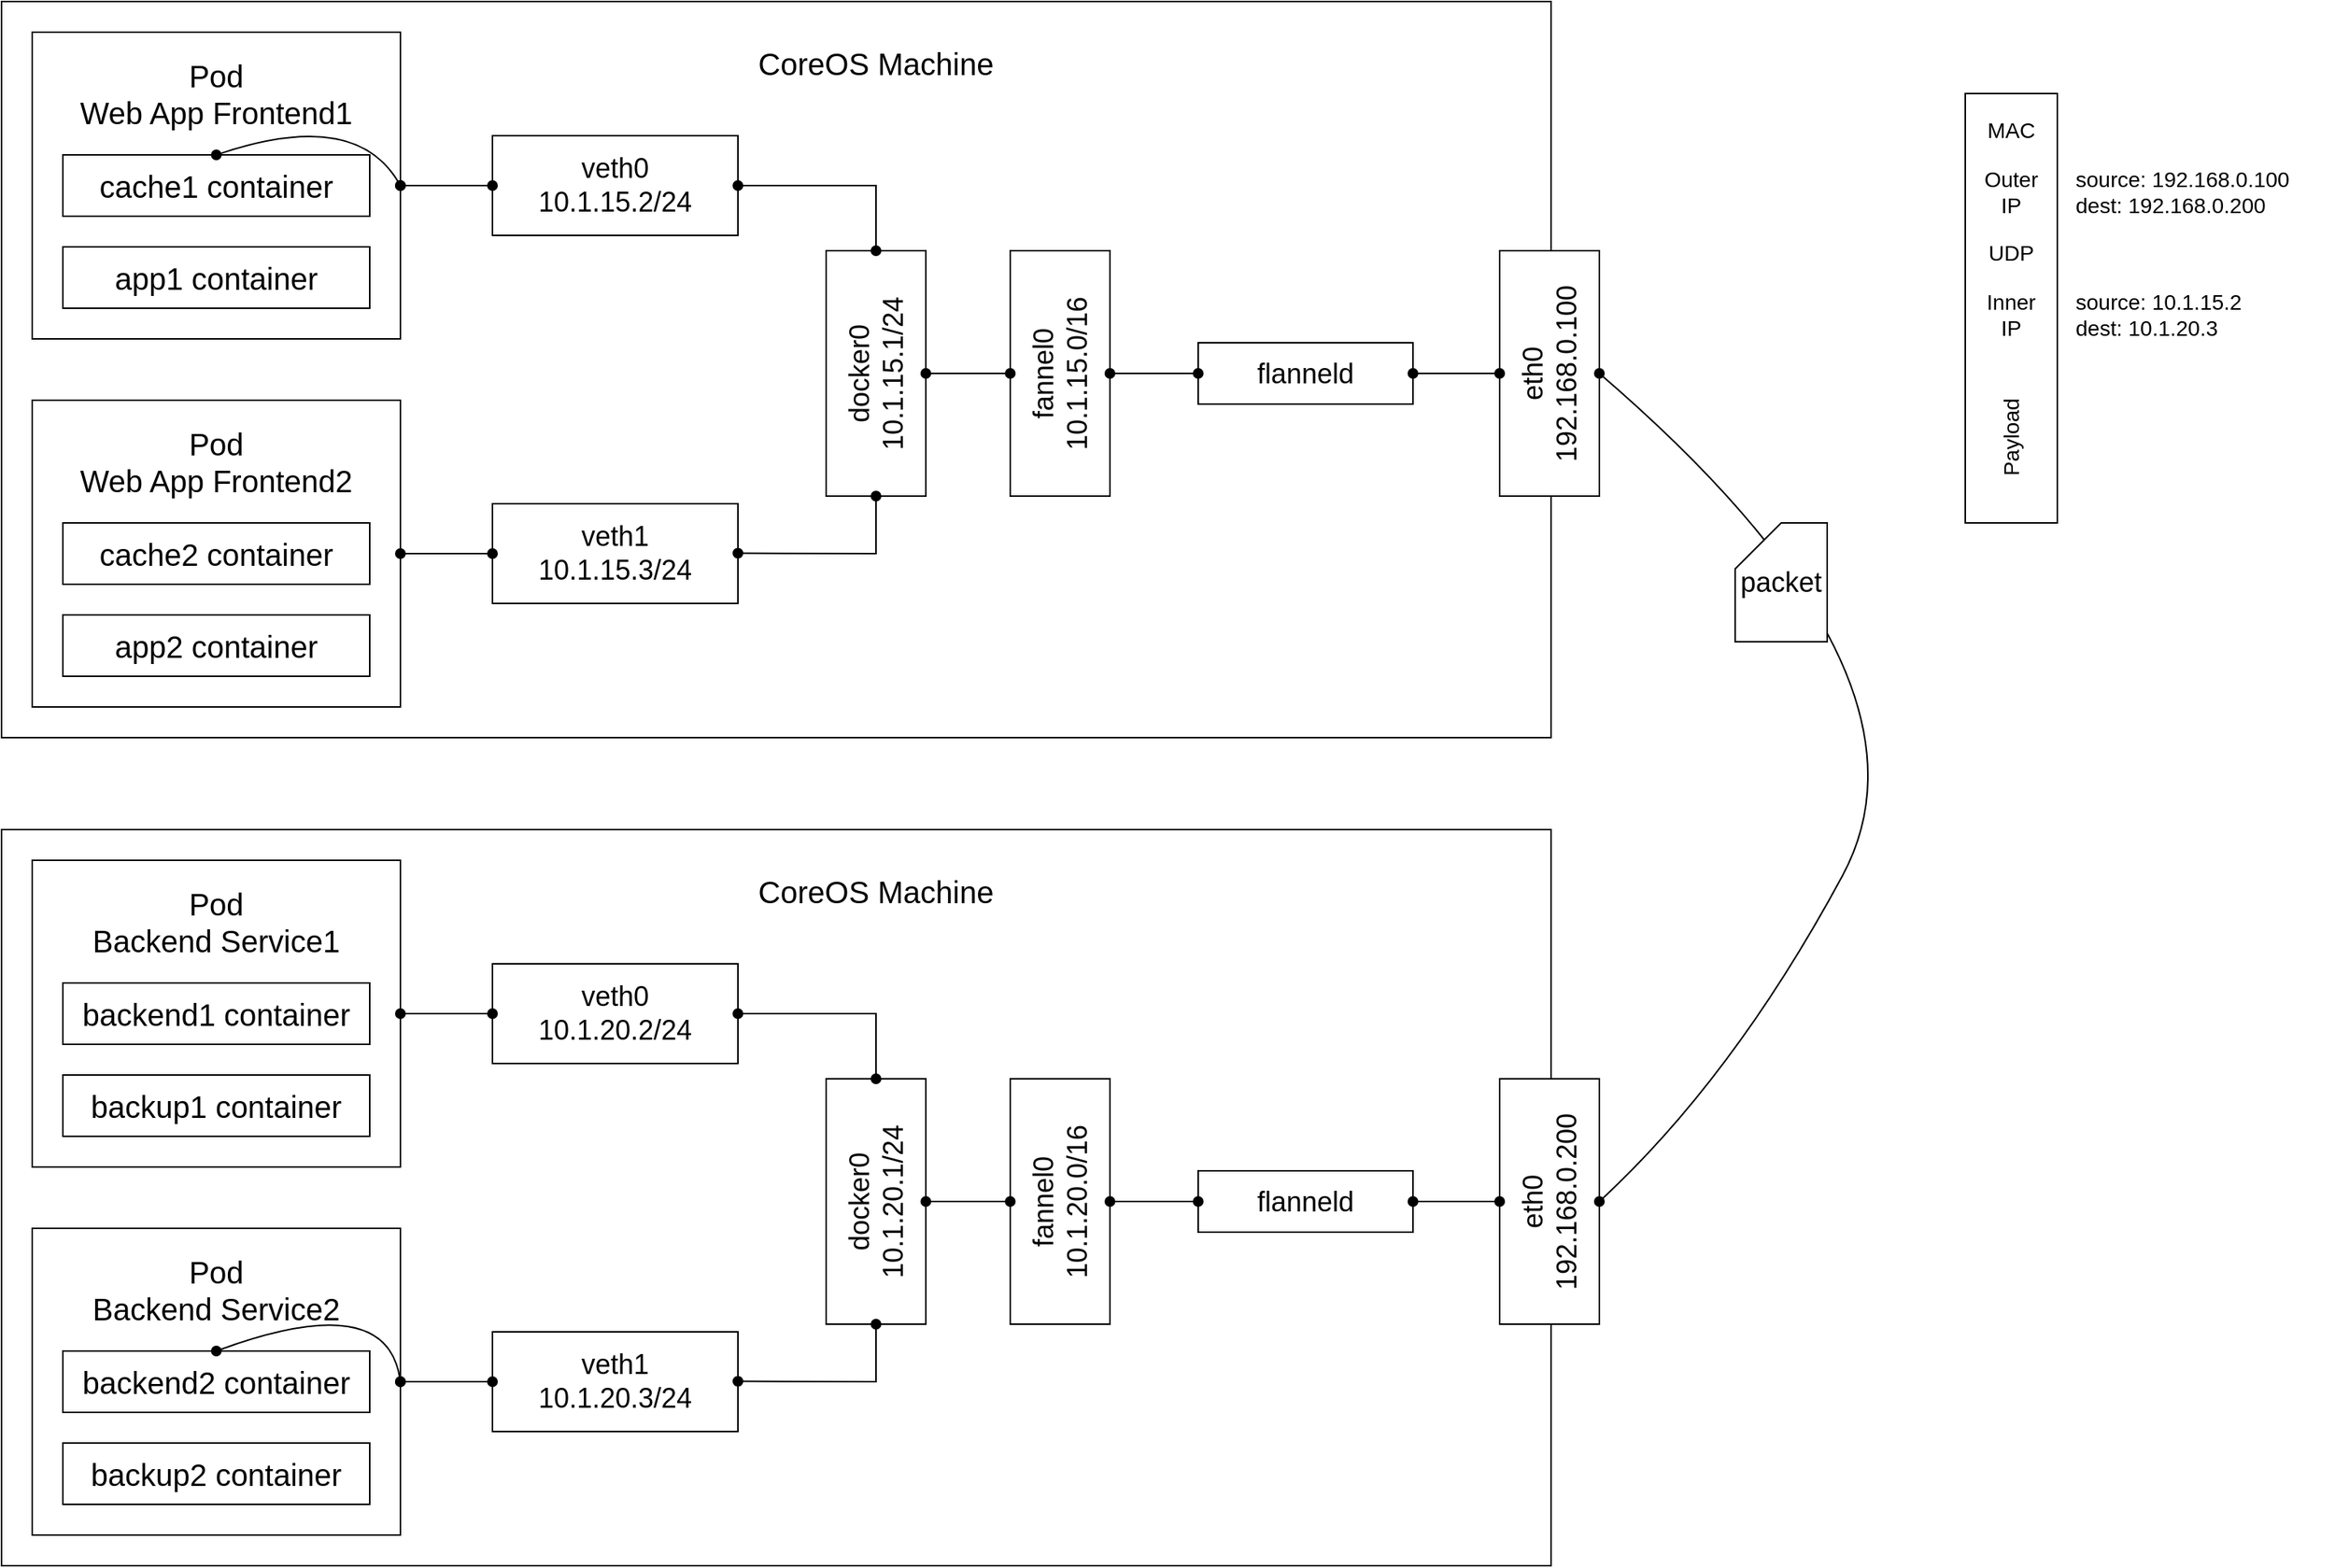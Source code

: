 <mxfile version="21.6.1" type="device">
  <diagram name="第 1 页" id="8rWLiKi3GTYmUooyF1L4">
    <mxGraphModel dx="2049" dy="1194" grid="1" gridSize="10" guides="1" tooltips="1" connect="1" arrows="1" fold="1" page="1" pageScale="1" pageWidth="1169" pageHeight="827" math="0" shadow="0">
      <root>
        <mxCell id="0" />
        <mxCell id="1" parent="0" />
        <mxCell id="M2ZTFIODy3Hsc-THNwCB-76" value="" style="group" vertex="1" connectable="0" parent="1">
          <mxGeometry x="80" y="100" width="1520" height="1020" as="geometry" />
        </mxCell>
        <mxCell id="M2ZTFIODy3Hsc-THNwCB-68" value="" style="rounded=0;whiteSpace=wrap;html=1;rotation=90;fillColor=none;fontSize=14;" vertex="1" parent="M2ZTFIODy3Hsc-THNwCB-76">
          <mxGeometry x="1170" y="170" width="280" height="60" as="geometry" />
        </mxCell>
        <mxCell id="M2ZTFIODy3Hsc-THNwCB-67" value="" style="group" vertex="1" connectable="0" parent="M2ZTFIODy3Hsc-THNwCB-76">
          <mxGeometry width="1270" height="1020" as="geometry" />
        </mxCell>
        <mxCell id="M2ZTFIODy3Hsc-THNwCB-36" value="" style="group" vertex="1" connectable="0" parent="M2ZTFIODy3Hsc-THNwCB-67">
          <mxGeometry width="1041.5" height="480" as="geometry" />
        </mxCell>
        <mxCell id="M2ZTFIODy3Hsc-THNwCB-23" value="" style="rounded=0;whiteSpace=wrap;html=1;fillColor=none;" vertex="1" parent="M2ZTFIODy3Hsc-THNwCB-36">
          <mxGeometry width="1010" height="480" as="geometry" />
        </mxCell>
        <mxCell id="M2ZTFIODy3Hsc-THNwCB-12" value="veth0&lt;br style=&quot;font-size: 18px;&quot;&gt;10.1.15.2/24" style="rounded=0;whiteSpace=wrap;html=1;fontSize=18;" vertex="1" parent="M2ZTFIODy3Hsc-THNwCB-36">
          <mxGeometry x="320" y="87.5" width="160" height="65" as="geometry" />
        </mxCell>
        <mxCell id="M2ZTFIODy3Hsc-THNwCB-13" value="veth1&lt;br style=&quot;font-size: 18px;&quot;&gt;10.1.15.3/24" style="rounded=0;whiteSpace=wrap;html=1;fontSize=18;" vertex="1" parent="M2ZTFIODy3Hsc-THNwCB-36">
          <mxGeometry x="320" y="327.5" width="160" height="65" as="geometry" />
        </mxCell>
        <mxCell id="M2ZTFIODy3Hsc-THNwCB-15" value="docker0&lt;br style=&quot;font-size: 18px;&quot;&gt;10.1.15.1/24" style="rounded=0;whiteSpace=wrap;html=1;fontSize=18;rotation=-90;" vertex="1" parent="M2ZTFIODy3Hsc-THNwCB-36">
          <mxGeometry x="490" y="210" width="160" height="65" as="geometry" />
        </mxCell>
        <mxCell id="M2ZTFIODy3Hsc-THNwCB-16" value="fannel0&lt;br style=&quot;font-size: 18px;&quot;&gt;10.1.15.0/16" style="rounded=0;whiteSpace=wrap;html=1;fontSize=18;rotation=-90;" vertex="1" parent="M2ZTFIODy3Hsc-THNwCB-36">
          <mxGeometry x="610" y="210" width="160" height="65" as="geometry" />
        </mxCell>
        <mxCell id="M2ZTFIODy3Hsc-THNwCB-17" value="" style="group" vertex="1" connectable="0" parent="M2ZTFIODy3Hsc-THNwCB-36">
          <mxGeometry x="20" y="20" width="240" height="200" as="geometry" />
        </mxCell>
        <mxCell id="M2ZTFIODy3Hsc-THNwCB-4" value="" style="rounded=0;whiteSpace=wrap;html=1;fillColor=none;" vertex="1" parent="M2ZTFIODy3Hsc-THNwCB-17">
          <mxGeometry width="240" height="200" as="geometry" />
        </mxCell>
        <mxCell id="M2ZTFIODy3Hsc-THNwCB-1" value="cache1 container" style="rounded=0;whiteSpace=wrap;html=1;fontSize=20;" vertex="1" parent="M2ZTFIODy3Hsc-THNwCB-17">
          <mxGeometry x="20" y="80" width="200" height="40" as="geometry" />
        </mxCell>
        <mxCell id="M2ZTFIODy3Hsc-THNwCB-2" value="app1 container" style="rounded=0;whiteSpace=wrap;html=1;fontSize=20;" vertex="1" parent="M2ZTFIODy3Hsc-THNwCB-17">
          <mxGeometry x="20" y="140" width="200" height="40" as="geometry" />
        </mxCell>
        <mxCell id="M2ZTFIODy3Hsc-THNwCB-3" value="&lt;font style=&quot;font-size: 20px;&quot;&gt;Pod&lt;br style=&quot;font-size: 20px;&quot;&gt;Web App Frontend1&lt;/font&gt;" style="text;html=1;strokeColor=none;fillColor=none;align=center;verticalAlign=middle;whiteSpace=wrap;rounded=0;fontSize=20;" vertex="1" parent="M2ZTFIODy3Hsc-THNwCB-17">
          <mxGeometry x="20" y="10" width="200" height="60" as="geometry" />
        </mxCell>
        <mxCell id="M2ZTFIODy3Hsc-THNwCB-28" value="" style="curved=1;endArrow=oval;html=1;rounded=0;endFill=1;startArrow=oval;startFill=1;exitX=0.5;exitY=0;exitDx=0;exitDy=0;entryX=1;entryY=0.5;entryDx=0;entryDy=0;" edge="1" parent="M2ZTFIODy3Hsc-THNwCB-17" source="M2ZTFIODy3Hsc-THNwCB-1" target="M2ZTFIODy3Hsc-THNwCB-4">
          <mxGeometry width="50" height="50" relative="1" as="geometry">
            <mxPoint x="360" y="-40" as="sourcePoint" />
            <mxPoint x="440" y="-110" as="targetPoint" />
            <Array as="points">
              <mxPoint x="210" y="50" />
            </Array>
          </mxGeometry>
        </mxCell>
        <mxCell id="M2ZTFIODy3Hsc-THNwCB-18" value="" style="group" vertex="1" connectable="0" parent="M2ZTFIODy3Hsc-THNwCB-36">
          <mxGeometry x="20" y="260" width="240" height="200" as="geometry" />
        </mxCell>
        <mxCell id="M2ZTFIODy3Hsc-THNwCB-10" value="" style="rounded=0;whiteSpace=wrap;html=1;fillColor=none;" vertex="1" parent="M2ZTFIODy3Hsc-THNwCB-18">
          <mxGeometry width="240" height="200" as="geometry" />
        </mxCell>
        <mxCell id="M2ZTFIODy3Hsc-THNwCB-7" value="cache2 container" style="rounded=0;whiteSpace=wrap;html=1;fontSize=20;" vertex="1" parent="M2ZTFIODy3Hsc-THNwCB-18">
          <mxGeometry x="20" y="80" width="200" height="40" as="geometry" />
        </mxCell>
        <mxCell id="M2ZTFIODy3Hsc-THNwCB-8" value="app2 container" style="rounded=0;whiteSpace=wrap;html=1;fontSize=20;" vertex="1" parent="M2ZTFIODy3Hsc-THNwCB-18">
          <mxGeometry x="20" y="140" width="200" height="40" as="geometry" />
        </mxCell>
        <mxCell id="M2ZTFIODy3Hsc-THNwCB-9" value="&lt;font style=&quot;font-size: 20px;&quot;&gt;Pod&lt;br style=&quot;font-size: 20px;&quot;&gt;Web App Frontend2&lt;/font&gt;" style="text;html=1;strokeColor=none;fillColor=none;align=center;verticalAlign=middle;whiteSpace=wrap;rounded=0;fontSize=20;" vertex="1" parent="M2ZTFIODy3Hsc-THNwCB-18">
          <mxGeometry x="20" y="10" width="200" height="60" as="geometry" />
        </mxCell>
        <mxCell id="M2ZTFIODy3Hsc-THNwCB-19" value="flanneld" style="rounded=0;whiteSpace=wrap;html=1;fontSize=18;" vertex="1" parent="M2ZTFIODy3Hsc-THNwCB-36">
          <mxGeometry x="780" y="222.5" width="140" height="40" as="geometry" />
        </mxCell>
        <mxCell id="M2ZTFIODy3Hsc-THNwCB-22" value="CoreOS Machine" style="text;html=1;strokeColor=none;fillColor=none;align=center;verticalAlign=middle;whiteSpace=wrap;rounded=0;fontSize=20;" vertex="1" parent="M2ZTFIODy3Hsc-THNwCB-36">
          <mxGeometry x="460" y="20" width="220" height="40" as="geometry" />
        </mxCell>
        <mxCell id="M2ZTFIODy3Hsc-THNwCB-20" value="eth0&lt;br style=&quot;font-size: 18px;&quot;&gt;192.168.0.100" style="rounded=0;whiteSpace=wrap;html=1;fontSize=18;rotation=-90;" vertex="1" parent="M2ZTFIODy3Hsc-THNwCB-36">
          <mxGeometry x="929" y="210" width="160" height="65" as="geometry" />
        </mxCell>
        <mxCell id="M2ZTFIODy3Hsc-THNwCB-29" value="" style="endArrow=oval;html=1;rounded=0;exitX=1;exitY=0.5;exitDx=0;exitDy=0;entryX=0;entryY=0.5;entryDx=0;entryDy=0;startArrow=oval;startFill=1;endFill=1;" edge="1" parent="M2ZTFIODy3Hsc-THNwCB-36" source="M2ZTFIODy3Hsc-THNwCB-4" target="M2ZTFIODy3Hsc-THNwCB-12">
          <mxGeometry width="50" height="50" relative="1" as="geometry">
            <mxPoint x="270" y="160" as="sourcePoint" />
            <mxPoint x="320" y="110" as="targetPoint" />
          </mxGeometry>
        </mxCell>
        <mxCell id="M2ZTFIODy3Hsc-THNwCB-30" value="" style="endArrow=oval;html=1;rounded=0;entryX=1;entryY=0.5;entryDx=0;entryDy=0;startArrow=oval;startFill=1;endFill=1;" edge="1" parent="M2ZTFIODy3Hsc-THNwCB-36" source="M2ZTFIODy3Hsc-THNwCB-12" target="M2ZTFIODy3Hsc-THNwCB-15">
          <mxGeometry width="50" height="50" relative="1" as="geometry">
            <mxPoint x="505" y="119.76" as="sourcePoint" />
            <mxPoint x="565" y="119.76" as="targetPoint" />
            <Array as="points">
              <mxPoint x="570" y="120" />
            </Array>
          </mxGeometry>
        </mxCell>
        <mxCell id="M2ZTFIODy3Hsc-THNwCB-31" value="" style="endArrow=oval;html=1;rounded=0;exitX=1;exitY=0.5;exitDx=0;exitDy=0;entryX=0;entryY=0.5;entryDx=0;entryDy=0;startArrow=oval;startFill=1;endFill=1;" edge="1" parent="M2ZTFIODy3Hsc-THNwCB-36" target="M2ZTFIODy3Hsc-THNwCB-15">
          <mxGeometry width="50" height="50" relative="1" as="geometry">
            <mxPoint x="480" y="359.76" as="sourcePoint" />
            <mxPoint x="540" y="359.76" as="targetPoint" />
            <Array as="points">
              <mxPoint x="570" y="360" />
            </Array>
          </mxGeometry>
        </mxCell>
        <mxCell id="M2ZTFIODy3Hsc-THNwCB-32" value="" style="endArrow=oval;html=1;rounded=0;entryX=0.5;entryY=0;entryDx=0;entryDy=0;startArrow=oval;startFill=1;endFill=1;exitX=0.5;exitY=1;exitDx=0;exitDy=0;" edge="1" parent="M2ZTFIODy3Hsc-THNwCB-36" source="M2ZTFIODy3Hsc-THNwCB-15" target="M2ZTFIODy3Hsc-THNwCB-16">
          <mxGeometry width="50" height="50" relative="1" as="geometry">
            <mxPoint x="610" y="240.07" as="sourcePoint" />
            <mxPoint x="650" y="239.83" as="targetPoint" />
          </mxGeometry>
        </mxCell>
        <mxCell id="M2ZTFIODy3Hsc-THNwCB-33" value="" style="endArrow=oval;html=1;rounded=0;entryX=0;entryY=0.5;entryDx=0;entryDy=0;startArrow=oval;startFill=1;endFill=1;exitX=0.5;exitY=1;exitDx=0;exitDy=0;" edge="1" parent="M2ZTFIODy3Hsc-THNwCB-36" source="M2ZTFIODy3Hsc-THNwCB-16" target="M2ZTFIODy3Hsc-THNwCB-19">
          <mxGeometry width="50" height="50" relative="1" as="geometry">
            <mxPoint x="725" y="297.5" as="sourcePoint" />
            <mxPoint x="780" y="297.5" as="targetPoint" />
          </mxGeometry>
        </mxCell>
        <mxCell id="M2ZTFIODy3Hsc-THNwCB-34" value="" style="endArrow=oval;html=1;rounded=0;startArrow=oval;startFill=1;endFill=1;entryX=0.5;entryY=0;entryDx=0;entryDy=0;exitX=1;exitY=0.5;exitDx=0;exitDy=0;" edge="1" parent="M2ZTFIODy3Hsc-THNwCB-36" source="M2ZTFIODy3Hsc-THNwCB-19" target="M2ZTFIODy3Hsc-THNwCB-20">
          <mxGeometry width="50" height="50" relative="1" as="geometry">
            <mxPoint x="920" y="242.33" as="sourcePoint" />
            <mxPoint x="970" y="240" as="targetPoint" />
          </mxGeometry>
        </mxCell>
        <mxCell id="M2ZTFIODy3Hsc-THNwCB-35" value="" style="endArrow=oval;html=1;rounded=0;exitX=1;exitY=0.5;exitDx=0;exitDy=0;entryX=0;entryY=0.5;entryDx=0;entryDy=0;startArrow=oval;startFill=1;endFill=1;" edge="1" parent="M2ZTFIODy3Hsc-THNwCB-36" source="M2ZTFIODy3Hsc-THNwCB-10" target="M2ZTFIODy3Hsc-THNwCB-13">
          <mxGeometry width="50" height="50" relative="1" as="geometry">
            <mxPoint x="290" y="290" as="sourcePoint" />
            <mxPoint x="350" y="290" as="targetPoint" />
          </mxGeometry>
        </mxCell>
        <mxCell id="M2ZTFIODy3Hsc-THNwCB-37" value="" style="group" vertex="1" connectable="0" parent="M2ZTFIODy3Hsc-THNwCB-67">
          <mxGeometry y="540" width="1041.5" height="480" as="geometry" />
        </mxCell>
        <mxCell id="M2ZTFIODy3Hsc-THNwCB-38" value="" style="rounded=0;whiteSpace=wrap;html=1;fillColor=none;" vertex="1" parent="M2ZTFIODy3Hsc-THNwCB-37">
          <mxGeometry width="1010" height="480" as="geometry" />
        </mxCell>
        <mxCell id="M2ZTFIODy3Hsc-THNwCB-39" value="veth0&lt;br style=&quot;font-size: 18px;&quot;&gt;10.1.20.2/24" style="rounded=0;whiteSpace=wrap;html=1;fontSize=18;" vertex="1" parent="M2ZTFIODy3Hsc-THNwCB-37">
          <mxGeometry x="320" y="87.5" width="160" height="65" as="geometry" />
        </mxCell>
        <mxCell id="M2ZTFIODy3Hsc-THNwCB-40" value="veth1&lt;br style=&quot;font-size: 18px;&quot;&gt;10.1.20.3/24" style="rounded=0;whiteSpace=wrap;html=1;fontSize=18;" vertex="1" parent="M2ZTFIODy3Hsc-THNwCB-37">
          <mxGeometry x="320" y="327.5" width="160" height="65" as="geometry" />
        </mxCell>
        <mxCell id="M2ZTFIODy3Hsc-THNwCB-41" value="docker0&lt;br style=&quot;font-size: 18px;&quot;&gt;10.1.20.1/24" style="rounded=0;whiteSpace=wrap;html=1;fontSize=18;rotation=-90;" vertex="1" parent="M2ZTFIODy3Hsc-THNwCB-37">
          <mxGeometry x="490" y="210" width="160" height="65" as="geometry" />
        </mxCell>
        <mxCell id="M2ZTFIODy3Hsc-THNwCB-42" value="fannel0&lt;br style=&quot;font-size: 18px;&quot;&gt;10.1.20.0/16" style="rounded=0;whiteSpace=wrap;html=1;fontSize=18;rotation=-90;" vertex="1" parent="M2ZTFIODy3Hsc-THNwCB-37">
          <mxGeometry x="610" y="210" width="160" height="65" as="geometry" />
        </mxCell>
        <mxCell id="M2ZTFIODy3Hsc-THNwCB-43" value="" style="group" vertex="1" connectable="0" parent="M2ZTFIODy3Hsc-THNwCB-37">
          <mxGeometry x="20" y="20" width="240" height="200" as="geometry" />
        </mxCell>
        <mxCell id="M2ZTFIODy3Hsc-THNwCB-44" value="" style="rounded=0;whiteSpace=wrap;html=1;fillColor=none;" vertex="1" parent="M2ZTFIODy3Hsc-THNwCB-43">
          <mxGeometry width="240" height="200" as="geometry" />
        </mxCell>
        <mxCell id="M2ZTFIODy3Hsc-THNwCB-45" value="backend1 container" style="rounded=0;whiteSpace=wrap;html=1;fontSize=20;" vertex="1" parent="M2ZTFIODy3Hsc-THNwCB-43">
          <mxGeometry x="20" y="80" width="200" height="40" as="geometry" />
        </mxCell>
        <mxCell id="M2ZTFIODy3Hsc-THNwCB-46" value="backup1 container" style="rounded=0;whiteSpace=wrap;html=1;fontSize=20;" vertex="1" parent="M2ZTFIODy3Hsc-THNwCB-43">
          <mxGeometry x="20" y="140" width="200" height="40" as="geometry" />
        </mxCell>
        <mxCell id="M2ZTFIODy3Hsc-THNwCB-47" value="&lt;font style=&quot;font-size: 20px;&quot;&gt;Pod&lt;br style=&quot;font-size: 20px;&quot;&gt;Backend Service1&lt;/font&gt;" style="text;html=1;strokeColor=none;fillColor=none;align=center;verticalAlign=middle;whiteSpace=wrap;rounded=0;fontSize=20;" vertex="1" parent="M2ZTFIODy3Hsc-THNwCB-43">
          <mxGeometry x="20" y="10" width="200" height="60" as="geometry" />
        </mxCell>
        <mxCell id="M2ZTFIODy3Hsc-THNwCB-48" value="" style="group" vertex="1" connectable="0" parent="M2ZTFIODy3Hsc-THNwCB-37">
          <mxGeometry x="20" y="260" width="240" height="200" as="geometry" />
        </mxCell>
        <mxCell id="M2ZTFIODy3Hsc-THNwCB-49" value="" style="rounded=0;whiteSpace=wrap;html=1;fillColor=none;" vertex="1" parent="M2ZTFIODy3Hsc-THNwCB-48">
          <mxGeometry width="240" height="200" as="geometry" />
        </mxCell>
        <mxCell id="M2ZTFIODy3Hsc-THNwCB-50" value="backend2 container" style="rounded=0;whiteSpace=wrap;html=1;fontSize=20;" vertex="1" parent="M2ZTFIODy3Hsc-THNwCB-48">
          <mxGeometry x="20" y="80" width="200" height="40" as="geometry" />
        </mxCell>
        <mxCell id="M2ZTFIODy3Hsc-THNwCB-51" value="backup2 container" style="rounded=0;whiteSpace=wrap;html=1;fontSize=20;" vertex="1" parent="M2ZTFIODy3Hsc-THNwCB-48">
          <mxGeometry x="20" y="140" width="200" height="40" as="geometry" />
        </mxCell>
        <mxCell id="M2ZTFIODy3Hsc-THNwCB-52" value="&lt;font style=&quot;font-size: 20px;&quot;&gt;Pod&lt;br style=&quot;font-size: 20px;&quot;&gt;Backend Service2&lt;/font&gt;" style="text;html=1;strokeColor=none;fillColor=none;align=center;verticalAlign=middle;whiteSpace=wrap;rounded=0;fontSize=20;" vertex="1" parent="M2ZTFIODy3Hsc-THNwCB-48">
          <mxGeometry x="20" y="10" width="200" height="60" as="geometry" />
        </mxCell>
        <mxCell id="M2ZTFIODy3Hsc-THNwCB-53" value="flanneld" style="rounded=0;whiteSpace=wrap;html=1;fontSize=18;" vertex="1" parent="M2ZTFIODy3Hsc-THNwCB-37">
          <mxGeometry x="780" y="222.5" width="140" height="40" as="geometry" />
        </mxCell>
        <mxCell id="M2ZTFIODy3Hsc-THNwCB-54" value="CoreOS Machine" style="text;html=1;strokeColor=none;fillColor=none;align=center;verticalAlign=middle;whiteSpace=wrap;rounded=0;fontSize=20;" vertex="1" parent="M2ZTFIODy3Hsc-THNwCB-37">
          <mxGeometry x="460" y="20" width="220" height="40" as="geometry" />
        </mxCell>
        <mxCell id="M2ZTFIODy3Hsc-THNwCB-55" value="eth0&lt;br style=&quot;font-size: 18px;&quot;&gt;192.168.0.200" style="rounded=0;whiteSpace=wrap;html=1;fontSize=18;rotation=-90;" vertex="1" parent="M2ZTFIODy3Hsc-THNwCB-37">
          <mxGeometry x="929" y="210" width="160" height="65" as="geometry" />
        </mxCell>
        <mxCell id="M2ZTFIODy3Hsc-THNwCB-56" value="" style="endArrow=oval;html=1;rounded=0;exitX=1;exitY=0.5;exitDx=0;exitDy=0;entryX=0;entryY=0.5;entryDx=0;entryDy=0;startArrow=oval;startFill=1;endFill=1;" edge="1" parent="M2ZTFIODy3Hsc-THNwCB-37" source="M2ZTFIODy3Hsc-THNwCB-44" target="M2ZTFIODy3Hsc-THNwCB-39">
          <mxGeometry width="50" height="50" relative="1" as="geometry">
            <mxPoint x="270" y="160" as="sourcePoint" />
            <mxPoint x="320" y="110" as="targetPoint" />
          </mxGeometry>
        </mxCell>
        <mxCell id="M2ZTFIODy3Hsc-THNwCB-57" value="" style="endArrow=oval;html=1;rounded=0;entryX=1;entryY=0.5;entryDx=0;entryDy=0;startArrow=oval;startFill=1;endFill=1;" edge="1" parent="M2ZTFIODy3Hsc-THNwCB-37" source="M2ZTFIODy3Hsc-THNwCB-39" target="M2ZTFIODy3Hsc-THNwCB-41">
          <mxGeometry width="50" height="50" relative="1" as="geometry">
            <mxPoint x="505" y="119.76" as="sourcePoint" />
            <mxPoint x="565" y="119.76" as="targetPoint" />
            <Array as="points">
              <mxPoint x="570" y="120" />
            </Array>
          </mxGeometry>
        </mxCell>
        <mxCell id="M2ZTFIODy3Hsc-THNwCB-58" value="" style="endArrow=oval;html=1;rounded=0;exitX=1;exitY=0.5;exitDx=0;exitDy=0;entryX=0;entryY=0.5;entryDx=0;entryDy=0;startArrow=oval;startFill=1;endFill=1;" edge="1" parent="M2ZTFIODy3Hsc-THNwCB-37" target="M2ZTFIODy3Hsc-THNwCB-41">
          <mxGeometry width="50" height="50" relative="1" as="geometry">
            <mxPoint x="480" y="359.76" as="sourcePoint" />
            <mxPoint x="540" y="359.76" as="targetPoint" />
            <Array as="points">
              <mxPoint x="570" y="360" />
            </Array>
          </mxGeometry>
        </mxCell>
        <mxCell id="M2ZTFIODy3Hsc-THNwCB-59" value="" style="endArrow=oval;html=1;rounded=0;entryX=0.5;entryY=0;entryDx=0;entryDy=0;startArrow=oval;startFill=1;endFill=1;exitX=0.5;exitY=1;exitDx=0;exitDy=0;" edge="1" parent="M2ZTFIODy3Hsc-THNwCB-37" source="M2ZTFIODy3Hsc-THNwCB-41" target="M2ZTFIODy3Hsc-THNwCB-42">
          <mxGeometry width="50" height="50" relative="1" as="geometry">
            <mxPoint x="610" y="240.07" as="sourcePoint" />
            <mxPoint x="650" y="239.83" as="targetPoint" />
          </mxGeometry>
        </mxCell>
        <mxCell id="M2ZTFIODy3Hsc-THNwCB-60" value="" style="endArrow=oval;html=1;rounded=0;entryX=0;entryY=0.5;entryDx=0;entryDy=0;startArrow=oval;startFill=1;endFill=1;exitX=0.5;exitY=1;exitDx=0;exitDy=0;" edge="1" parent="M2ZTFIODy3Hsc-THNwCB-37" source="M2ZTFIODy3Hsc-THNwCB-42" target="M2ZTFIODy3Hsc-THNwCB-53">
          <mxGeometry width="50" height="50" relative="1" as="geometry">
            <mxPoint x="725" y="297.5" as="sourcePoint" />
            <mxPoint x="780" y="297.5" as="targetPoint" />
          </mxGeometry>
        </mxCell>
        <mxCell id="M2ZTFIODy3Hsc-THNwCB-61" value="" style="endArrow=oval;html=1;rounded=0;startArrow=oval;startFill=1;endFill=1;entryX=0.5;entryY=0;entryDx=0;entryDy=0;exitX=1;exitY=0.5;exitDx=0;exitDy=0;" edge="1" parent="M2ZTFIODy3Hsc-THNwCB-37" source="M2ZTFIODy3Hsc-THNwCB-53" target="M2ZTFIODy3Hsc-THNwCB-55">
          <mxGeometry width="50" height="50" relative="1" as="geometry">
            <mxPoint x="920" y="242.33" as="sourcePoint" />
            <mxPoint x="970" y="240" as="targetPoint" />
          </mxGeometry>
        </mxCell>
        <mxCell id="M2ZTFIODy3Hsc-THNwCB-62" value="" style="endArrow=oval;html=1;rounded=0;exitX=1;exitY=0.5;exitDx=0;exitDy=0;entryX=0;entryY=0.5;entryDx=0;entryDy=0;startArrow=oval;startFill=1;endFill=1;" edge="1" parent="M2ZTFIODy3Hsc-THNwCB-37" source="M2ZTFIODy3Hsc-THNwCB-49" target="M2ZTFIODy3Hsc-THNwCB-40">
          <mxGeometry width="50" height="50" relative="1" as="geometry">
            <mxPoint x="290" y="290" as="sourcePoint" />
            <mxPoint x="350" y="290" as="targetPoint" />
          </mxGeometry>
        </mxCell>
        <mxCell id="M2ZTFIODy3Hsc-THNwCB-26" value="" style="curved=1;endArrow=oval;html=1;rounded=0;endFill=1;startArrow=oval;startFill=1;exitX=0.5;exitY=0;exitDx=0;exitDy=0;" edge="1" parent="M2ZTFIODy3Hsc-THNwCB-37" source="M2ZTFIODy3Hsc-THNwCB-50">
          <mxGeometry width="50" height="50" relative="1" as="geometry">
            <mxPoint x="290" y="275" as="sourcePoint" />
            <mxPoint x="260" y="360" as="targetPoint" />
            <Array as="points">
              <mxPoint x="250" y="300" />
            </Array>
          </mxGeometry>
        </mxCell>
        <mxCell id="M2ZTFIODy3Hsc-THNwCB-27" value="" style="curved=1;endArrow=oval;html=1;rounded=0;endFill=1;startArrow=oval;startFill=1;exitX=0.5;exitY=1;exitDx=0;exitDy=0;entryX=0.5;entryY=1;entryDx=0;entryDy=0;" edge="1" parent="M2ZTFIODy3Hsc-THNwCB-67" source="M2ZTFIODy3Hsc-THNwCB-20" target="M2ZTFIODy3Hsc-THNwCB-55">
          <mxGeometry width="50" height="50" relative="1" as="geometry">
            <mxPoint x="1100" y="150" as="sourcePoint" />
            <mxPoint x="1180" y="80" as="targetPoint" />
            <Array as="points">
              <mxPoint x="1270" y="440" />
              <mxPoint x="1130" y="700" />
            </Array>
          </mxGeometry>
        </mxCell>
        <mxCell id="M2ZTFIODy3Hsc-THNwCB-21" value="packet" style="shape=card;whiteSpace=wrap;html=1;fontSize=18;" vertex="1" parent="M2ZTFIODy3Hsc-THNwCB-67">
          <mxGeometry x="1130" y="340" width="60" height="77.5" as="geometry" />
        </mxCell>
        <mxCell id="M2ZTFIODy3Hsc-THNwCB-69" value="MAC" style="text;html=1;strokeColor=none;fillColor=none;align=center;verticalAlign=middle;whiteSpace=wrap;rounded=0;fontSize=14;" vertex="1" parent="M2ZTFIODy3Hsc-THNwCB-76">
          <mxGeometry x="1280" y="69" width="60" height="30" as="geometry" />
        </mxCell>
        <mxCell id="M2ZTFIODy3Hsc-THNwCB-70" value="Outer&lt;br style=&quot;font-size: 14px;&quot;&gt;IP" style="text;html=1;strokeColor=none;fillColor=none;align=center;verticalAlign=middle;whiteSpace=wrap;rounded=0;fontSize=14;" vertex="1" parent="M2ZTFIODy3Hsc-THNwCB-76">
          <mxGeometry x="1280" y="109" width="60" height="30" as="geometry" />
        </mxCell>
        <mxCell id="M2ZTFIODy3Hsc-THNwCB-71" value="UDP" style="text;html=1;strokeColor=none;fillColor=none;align=center;verticalAlign=middle;whiteSpace=wrap;rounded=0;fontSize=14;" vertex="1" parent="M2ZTFIODy3Hsc-THNwCB-76">
          <mxGeometry x="1280" y="149" width="60" height="30" as="geometry" />
        </mxCell>
        <mxCell id="M2ZTFIODy3Hsc-THNwCB-72" value="Inner&lt;br style=&quot;font-size: 14px;&quot;&gt;IP" style="text;html=1;strokeColor=none;fillColor=none;align=center;verticalAlign=middle;whiteSpace=wrap;rounded=0;fontSize=14;" vertex="1" parent="M2ZTFIODy3Hsc-THNwCB-76">
          <mxGeometry x="1280" y="189" width="60" height="30" as="geometry" />
        </mxCell>
        <mxCell id="M2ZTFIODy3Hsc-THNwCB-73" value="Payload" style="text;html=1;strokeColor=none;fillColor=none;align=center;verticalAlign=middle;whiteSpace=wrap;rounded=0;rotation=-90;fontSize=14;" vertex="1" parent="M2ZTFIODy3Hsc-THNwCB-76">
          <mxGeometry x="1280" y="269" width="60" height="30" as="geometry" />
        </mxCell>
        <mxCell id="M2ZTFIODy3Hsc-THNwCB-74" value="&lt;font style=&quot;font-size: 14px;&quot;&gt;source: 192.168.0.100&lt;br style=&quot;font-size: 14px;&quot;&gt;dest: 192.168.0.200&lt;/font&gt;" style="text;html=1;strokeColor=none;fillColor=none;align=left;verticalAlign=middle;whiteSpace=wrap;rounded=0;fontSize=14;" vertex="1" parent="M2ZTFIODy3Hsc-THNwCB-76">
          <mxGeometry x="1350" y="103.5" width="170" height="41" as="geometry" />
        </mxCell>
        <mxCell id="M2ZTFIODy3Hsc-THNwCB-75" value="&lt;font style=&quot;font-size: 14px;&quot;&gt;source: 10.1.15.2&lt;br style=&quot;font-size: 14px;&quot;&gt;dest: 10.1.20.3&lt;/font&gt;" style="text;html=1;strokeColor=none;fillColor=none;align=left;verticalAlign=middle;whiteSpace=wrap;rounded=0;fontSize=14;" vertex="1" parent="M2ZTFIODy3Hsc-THNwCB-76">
          <mxGeometry x="1350" y="183.5" width="170" height="41" as="geometry" />
        </mxCell>
      </root>
    </mxGraphModel>
  </diagram>
</mxfile>
